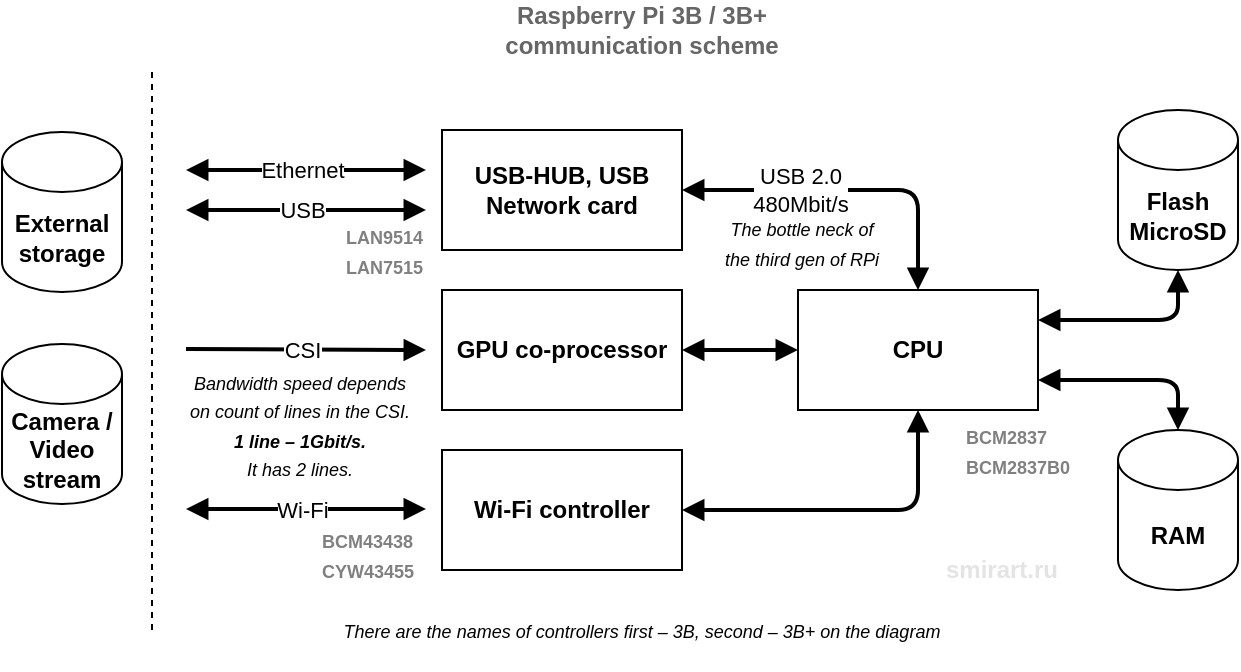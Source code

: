 <mxfile version="13.7.7" type="device" pages="3"><diagram id="jyDUFRlaNbo3-jTXP3JX" name="Page-1"><mxGraphModel dx="718" dy="484" grid="1" gridSize="10" guides="1" tooltips="1" connect="1" arrows="1" fold="1" page="1" pageScale="1" pageWidth="900" pageHeight="900" math="0" shadow="0"><root><mxCell id="0"/><mxCell id="1" parent="0"/><mxCell id="3PKw9dSGB1iMkOArTMqU-1" value="&lt;b&gt;CPU&lt;/b&gt;" style="rounded=0;whiteSpace=wrap;html=1;" parent="1" vertex="1"><mxGeometry x="438" y="310" width="120" height="60" as="geometry"/></mxCell><mxCell id="3PKw9dSGB1iMkOArTMqU-2" value="&lt;b&gt;GPU co-processor&lt;/b&gt;" style="rounded=0;whiteSpace=wrap;html=1;" parent="1" vertex="1"><mxGeometry x="260" y="310" width="120" height="60" as="geometry"/></mxCell><mxCell id="3PKw9dSGB1iMkOArTMqU-3" value="&lt;b&gt;Flash&lt;br&gt;MicroSD&lt;/b&gt;" style="shape=cylinder3;whiteSpace=wrap;html=1;boundedLbl=1;backgroundOutline=1;size=15;" parent="1" vertex="1"><mxGeometry x="598" y="220" width="60" height="80" as="geometry"/></mxCell><mxCell id="3PKw9dSGB1iMkOArTMqU-4" value="&lt;b&gt;RAM&lt;/b&gt;" style="shape=cylinder3;whiteSpace=wrap;html=1;boundedLbl=1;backgroundOutline=1;size=15;" parent="1" vertex="1"><mxGeometry x="598" y="380" width="60" height="80" as="geometry"/></mxCell><mxCell id="3PKw9dSGB1iMkOArTMqU-7" value="" style="endArrow=block;html=1;endFill=1;strokeWidth=2;startArrow=block;startFill=1;" parent="1" edge="1"><mxGeometry width="50" height="50" relative="1" as="geometry"><mxPoint x="132" y="250" as="sourcePoint"/><mxPoint x="252" y="250" as="targetPoint"/></mxGeometry></mxCell><mxCell id="3PKw9dSGB1iMkOArTMqU-8" value="Ethernet" style="edgeLabel;html=1;align=center;verticalAlign=middle;resizable=0;points=[];" parent="3PKw9dSGB1iMkOArTMqU-7" vertex="1" connectable="0"><mxGeometry x="-0.2" relative="1" as="geometry"><mxPoint x="10" as="offset"/></mxGeometry></mxCell><mxCell id="3PKw9dSGB1iMkOArTMqU-9" value="" style="endArrow=block;html=1;endFill=1;strokeWidth=2;startArrow=block;startFill=1;" parent="1" edge="1"><mxGeometry width="50" height="50" relative="1" as="geometry"><mxPoint x="132" y="270" as="sourcePoint"/><mxPoint x="252" y="270" as="targetPoint"/></mxGeometry></mxCell><mxCell id="3PKw9dSGB1iMkOArTMqU-10" value="USB" style="edgeLabel;html=1;align=center;verticalAlign=middle;resizable=0;points=[];" parent="3PKw9dSGB1iMkOArTMqU-9" vertex="1" connectable="0"><mxGeometry x="-0.2" relative="1" as="geometry"><mxPoint x="10" as="offset"/></mxGeometry></mxCell><mxCell id="3PKw9dSGB1iMkOArTMqU-11" value="" style="endArrow=block;html=1;endFill=1;strokeWidth=2;" parent="1" edge="1"><mxGeometry width="50" height="50" relative="1" as="geometry"><mxPoint x="132" y="339.5" as="sourcePoint"/><mxPoint x="252" y="340" as="targetPoint"/></mxGeometry></mxCell><mxCell id="3PKw9dSGB1iMkOArTMqU-12" value="CSI" style="edgeLabel;html=1;align=center;verticalAlign=middle;resizable=0;points=[];" parent="3PKw9dSGB1iMkOArTMqU-11" vertex="1" connectable="0"><mxGeometry x="-0.2" relative="1" as="geometry"><mxPoint x="10" y="0.3" as="offset"/></mxGeometry></mxCell><mxCell id="3PKw9dSGB1iMkOArTMqU-13" value="&lt;b&gt;USB-HUB, USB Network card&lt;/b&gt;" style="rounded=0;whiteSpace=wrap;html=1;" parent="1" vertex="1"><mxGeometry x="260" y="230" width="120" height="60" as="geometry"/></mxCell><mxCell id="3PKw9dSGB1iMkOArTMqU-14" value="" style="endArrow=block;html=1;entryX=0.5;entryY=0;entryDx=0;entryDy=0;exitX=1;exitY=0.5;exitDx=0;exitDy=0;strokeWidth=2;endFill=1;startArrow=block;startFill=1;" parent="1" source="3PKw9dSGB1iMkOArTMqU-13" target="3PKw9dSGB1iMkOArTMqU-1" edge="1"><mxGeometry width="50" height="50" relative="1" as="geometry"><mxPoint x="418" y="290" as="sourcePoint"/><mxPoint x="468" y="240" as="targetPoint"/><Array as="points"><mxPoint x="498" y="260"/></Array></mxGeometry></mxCell><mxCell id="3PKw9dSGB1iMkOArTMqU-20" value="USB 2.0&lt;br&gt;480Mbit/s" style="edgeLabel;html=1;align=center;verticalAlign=middle;resizable=0;points=[];" parent="3PKw9dSGB1iMkOArTMqU-14" vertex="1" connectable="0"><mxGeometry x="0.041" y="-2" relative="1" as="geometry"><mxPoint x="-29" y="-2" as="offset"/></mxGeometry></mxCell><mxCell id="3PKw9dSGB1iMkOArTMqU-15" value="" style="endArrow=block;startArrow=block;html=1;strokeWidth=2;startFill=1;endFill=1;entryX=0;entryY=0.5;entryDx=0;entryDy=0;exitX=1;exitY=0.5;exitDx=0;exitDy=0;" parent="1" source="3PKw9dSGB1iMkOArTMqU-2" target="3PKw9dSGB1iMkOArTMqU-1" edge="1"><mxGeometry width="50" height="50" relative="1" as="geometry"><mxPoint x="418" y="290" as="sourcePoint"/><mxPoint x="468" y="240" as="targetPoint"/><Array as="points"/></mxGeometry></mxCell><mxCell id="3PKw9dSGB1iMkOArTMqU-16" value="" style="endArrow=block;startArrow=block;html=1;strokeWidth=2;entryX=0.5;entryY=1;entryDx=0;entryDy=0;entryPerimeter=0;startFill=1;endFill=1;exitX=1;exitY=0.25;exitDx=0;exitDy=0;" parent="1" source="3PKw9dSGB1iMkOArTMqU-1" target="3PKw9dSGB1iMkOArTMqU-3" edge="1"><mxGeometry width="50" height="50" relative="1" as="geometry"><mxPoint x="498" y="230" as="sourcePoint"/><mxPoint x="468" y="240" as="targetPoint"/><Array as="points"><mxPoint x="628" y="325"/></Array></mxGeometry></mxCell><mxCell id="3PKw9dSGB1iMkOArTMqU-18" value="" style="endArrow=block;html=1;strokeWidth=2;endFill=1;exitX=0.5;exitY=0;exitDx=0;exitDy=0;exitPerimeter=0;startArrow=block;startFill=1;entryX=1;entryY=0.75;entryDx=0;entryDy=0;" parent="1" source="3PKw9dSGB1iMkOArTMqU-4" target="3PKw9dSGB1iMkOArTMqU-1" edge="1"><mxGeometry width="50" height="50" relative="1" as="geometry"><mxPoint x="538" y="210" as="sourcePoint"/><mxPoint x="578" y="230" as="targetPoint"/><Array as="points"><mxPoint x="628" y="355"/></Array></mxGeometry></mxCell><mxCell id="3PKw9dSGB1iMkOArTMqU-21" value="&lt;b&gt;External storage&lt;/b&gt;" style="shape=cylinder3;whiteSpace=wrap;html=1;boundedLbl=1;backgroundOutline=1;size=15;" parent="1" vertex="1"><mxGeometry x="40" y="231" width="60" height="80" as="geometry"/></mxCell><mxCell id="3PKw9dSGB1iMkOArTMqU-22" value="&lt;b&gt;Camera / Video&lt;br&gt;stream&lt;/b&gt;" style="shape=cylinder3;whiteSpace=wrap;html=1;boundedLbl=1;backgroundOutline=1;size=15;" parent="1" vertex="1"><mxGeometry x="40" y="337" width="60" height="80" as="geometry"/></mxCell><mxCell id="3PKw9dSGB1iMkOArTMqU-24" value="" style="endArrow=none;html=1;strokeWidth=1;dashed=1;" parent="1" edge="1"><mxGeometry width="50" height="50" relative="1" as="geometry"><mxPoint x="115" y="480" as="sourcePoint"/><mxPoint x="115" y="200" as="targetPoint"/></mxGeometry></mxCell><mxCell id="3PKw9dSGB1iMkOArTMqU-25" value="smirart.ru" style="text;html=1;strokeColor=none;fillColor=none;align=center;verticalAlign=middle;whiteSpace=wrap;rounded=0;fontStyle=1;textOpacity=10;" parent="1" vertex="1"><mxGeometry x="520" y="440" width="40" height="20" as="geometry"/></mxCell><mxCell id="3PKw9dSGB1iMkOArTMqU-27" value="&lt;font style=&quot;font-size: 9px&quot;&gt;&lt;i&gt;Bandwidth speed depends on count of lines in&amp;nbsp;the&amp;nbsp;CSI.&lt;br&gt;&lt;b&gt;1 line – 1Gbit/s.&lt;br&gt;&lt;/b&gt;It has 2 lines.&lt;/i&gt;&lt;br&gt;&lt;/font&gt;" style="text;html=1;strokeColor=none;fillColor=none;align=center;verticalAlign=middle;whiteSpace=wrap;rounded=0;" parent="1" vertex="1"><mxGeometry x="129" y="347" width="120" height="60" as="geometry"/></mxCell><mxCell id="3PKw9dSGB1iMkOArTMqU-28" value="&lt;font style=&quot;font-size: 9px&quot;&gt;&lt;i&gt;The bottle neck of the third gen of RPi&lt;/i&gt;&lt;/font&gt;" style="text;html=1;strokeColor=none;fillColor=none;align=center;verticalAlign=middle;whiteSpace=wrap;rounded=0;" parent="1" vertex="1"><mxGeometry x="400" y="266" width="80" height="40" as="geometry"/></mxCell><mxCell id="3PKw9dSGB1iMkOArTMqU-29" value="&lt;b&gt;&lt;font color=&quot;#666666&quot;&gt;Raspberry Pi 3B / 3B+ communication scheme&lt;/font&gt;&lt;/b&gt;" style="text;html=1;strokeColor=none;fillColor=none;align=center;verticalAlign=middle;whiteSpace=wrap;rounded=0;" parent="1" vertex="1"><mxGeometry x="270" y="170" width="180" height="20" as="geometry"/></mxCell><mxCell id="q78jQFibjeeY1qqIByIY-1" value="&lt;b&gt;Wi-Fi controller&lt;/b&gt;" style="rounded=0;whiteSpace=wrap;html=1;" parent="1" vertex="1"><mxGeometry x="260" y="390" width="120" height="60" as="geometry"/></mxCell><mxCell id="q78jQFibjeeY1qqIByIY-2" value="" style="endArrow=block;startArrow=block;html=1;strokeWidth=2;startFill=1;endFill=1;entryX=0.5;entryY=1;entryDx=0;entryDy=0;exitX=1;exitY=0.5;exitDx=0;exitDy=0;" parent="1" target="3PKw9dSGB1iMkOArTMqU-1" edge="1"><mxGeometry width="50" height="50" relative="1" as="geometry"><mxPoint x="380" y="420" as="sourcePoint"/><mxPoint x="538" y="370" as="targetPoint"/><Array as="points"><mxPoint x="498" y="420"/></Array></mxGeometry></mxCell><mxCell id="q78jQFibjeeY1qqIByIY-3" value="" style="endArrow=block;html=1;endFill=1;strokeWidth=2;startArrow=block;startFill=1;" parent="1" edge="1"><mxGeometry width="50" height="50" relative="1" as="geometry"><mxPoint x="132" y="419.5" as="sourcePoint"/><mxPoint x="252" y="419.5" as="targetPoint"/></mxGeometry></mxCell><mxCell id="q78jQFibjeeY1qqIByIY-4" value="Wi-Fi" style="edgeLabel;html=1;align=center;verticalAlign=middle;resizable=0;points=[];" parent="q78jQFibjeeY1qqIByIY-3" vertex="1" connectable="0"><mxGeometry x="-0.2" relative="1" as="geometry"><mxPoint x="10" as="offset"/></mxGeometry></mxCell><mxCell id="q78jQFibjeeY1qqIByIY-9" value="&lt;font style=&quot;font-size: 9px&quot; color=&quot;#808080&quot;&gt;&lt;b&gt;BCM2837&lt;br&gt;BCM2837B0&lt;/b&gt;&lt;/font&gt;" style="text;html=1;strokeColor=none;fillColor=none;align=left;verticalAlign=middle;whiteSpace=wrap;rounded=0;" parent="1" vertex="1"><mxGeometry x="520" y="380" width="62" height="20" as="geometry"/></mxCell><mxCell id="q78jQFibjeeY1qqIByIY-12" value="&lt;span style=&quot;font-size: 9px&quot;&gt;&lt;b&gt;&lt;font color=&quot;#808080&quot;&gt;LAN9514&lt;br&gt;LAN7515&lt;/font&gt;&lt;br&gt;&lt;/b&gt;&lt;/span&gt;" style="text;html=1;strokeColor=none;fillColor=none;align=left;verticalAlign=middle;whiteSpace=wrap;rounded=0;" parent="1" vertex="1"><mxGeometry x="210" y="280" width="62" height="20" as="geometry"/></mxCell><mxCell id="q78jQFibjeeY1qqIByIY-17" value="&lt;font style=&quot;font-size: 9px&quot;&gt;&lt;b&gt;&lt;font color=&quot;#808080&quot;&gt;BCM43438&lt;br&gt;CYW43455&lt;/font&gt;&lt;br&gt;&lt;/b&gt;&lt;/font&gt;" style="text;html=1;strokeColor=none;fillColor=none;align=left;verticalAlign=middle;whiteSpace=wrap;rounded=0;" parent="1" vertex="1"><mxGeometry x="198" y="432" width="62" height="20" as="geometry"/></mxCell><mxCell id="q78jQFibjeeY1qqIByIY-18" value="&lt;font style=&quot;font-size: 9px&quot;&gt;&lt;i&gt;There are the names of controllers first – 3B, second – 3B+ on the diagram&lt;/i&gt;&lt;/font&gt;" style="text;html=1;strokeColor=none;fillColor=none;align=center;verticalAlign=middle;whiteSpace=wrap;rounded=0;" parent="1" vertex="1"><mxGeometry x="120" y="460" width="480" height="40" as="geometry"/></mxCell></root></mxGraphModel></diagram><diagram id="5BNYqkuJpRVPFxHquFze" name="Page-2"><mxGraphModel dx="718" dy="484" grid="1" gridSize="10" guides="1" tooltips="1" connect="1" arrows="1" fold="1" page="1" pageScale="1" pageWidth="900" pageHeight="900" math="0" shadow="0"><root><mxCell id="gNnKE2vswTgDEV_hC51S-0"/><mxCell id="gNnKE2vswTgDEV_hC51S-1" parent="gNnKE2vswTgDEV_hC51S-0"/><mxCell id="gNnKE2vswTgDEV_hC51S-2" value="&lt;b&gt;CPU&lt;/b&gt;" style="rounded=0;whiteSpace=wrap;html=1;" parent="gNnKE2vswTgDEV_hC51S-1" vertex="1"><mxGeometry x="438" y="310" width="120" height="60" as="geometry"/></mxCell><mxCell id="gNnKE2vswTgDEV_hC51S-3" value="&lt;b&gt;GPU co-processor&lt;/b&gt;" style="rounded=0;whiteSpace=wrap;html=1;" parent="gNnKE2vswTgDEV_hC51S-1" vertex="1"><mxGeometry x="260" y="310" width="120" height="60" as="geometry"/></mxCell><mxCell id="gNnKE2vswTgDEV_hC51S-4" value="&lt;b&gt;Flash&lt;br&gt;MicroSD&lt;/b&gt;" style="shape=cylinder3;whiteSpace=wrap;html=1;boundedLbl=1;backgroundOutline=1;size=15;" parent="gNnKE2vswTgDEV_hC51S-1" vertex="1"><mxGeometry x="598" y="220" width="60" height="80" as="geometry"/></mxCell><mxCell id="gNnKE2vswTgDEV_hC51S-5" value="&lt;b&gt;RAM&lt;/b&gt;" style="shape=cylinder3;whiteSpace=wrap;html=1;boundedLbl=1;backgroundOutline=1;size=15;" parent="gNnKE2vswTgDEV_hC51S-1" vertex="1"><mxGeometry x="598" y="380" width="60" height="80" as="geometry"/></mxCell><mxCell id="gNnKE2vswTgDEV_hC51S-6" value="" style="endArrow=block;html=1;endFill=1;strokeWidth=2;startArrow=block;startFill=1;" parent="gNnKE2vswTgDEV_hC51S-1" edge="1"><mxGeometry width="50" height="50" relative="1" as="geometry"><mxPoint x="132" y="179.5" as="sourcePoint"/><mxPoint x="252" y="179.5" as="targetPoint"/></mxGeometry></mxCell><mxCell id="gNnKE2vswTgDEV_hC51S-7" value="Gigabit&lt;br&gt;Ethernet" style="edgeLabel;html=1;align=center;verticalAlign=middle;resizable=0;points=[];" parent="gNnKE2vswTgDEV_hC51S-6" vertex="1" connectable="0"><mxGeometry x="-0.2" relative="1" as="geometry"><mxPoint x="10" as="offset"/></mxGeometry></mxCell><mxCell id="gNnKE2vswTgDEV_hC51S-8" value="" style="endArrow=block;html=1;endFill=1;strokeWidth=2;startArrow=block;startFill=1;" parent="gNnKE2vswTgDEV_hC51S-1" edge="1"><mxGeometry width="50" height="50" relative="1" as="geometry"><mxPoint x="132" y="259.5" as="sourcePoint"/><mxPoint x="252" y="259.5" as="targetPoint"/></mxGeometry></mxCell><mxCell id="gNnKE2vswTgDEV_hC51S-9" value="USB 2.0 / 3.0" style="edgeLabel;html=1;align=center;verticalAlign=middle;resizable=0;points=[];" parent="gNnKE2vswTgDEV_hC51S-8" vertex="1" connectable="0"><mxGeometry x="-0.2" relative="1" as="geometry"><mxPoint x="10" as="offset"/></mxGeometry></mxCell><mxCell id="gNnKE2vswTgDEV_hC51S-10" value="" style="endArrow=block;html=1;endFill=1;strokeWidth=2;" parent="gNnKE2vswTgDEV_hC51S-1" edge="1"><mxGeometry width="50" height="50" relative="1" as="geometry"><mxPoint x="132" y="339.5" as="sourcePoint"/><mxPoint x="252" y="340" as="targetPoint"/></mxGeometry></mxCell><mxCell id="gNnKE2vswTgDEV_hC51S-11" value="CSI" style="edgeLabel;html=1;align=center;verticalAlign=middle;resizable=0;points=[];" parent="gNnKE2vswTgDEV_hC51S-10" vertex="1" connectable="0"><mxGeometry x="-0.2" relative="1" as="geometry"><mxPoint x="10" y="0.3" as="offset"/></mxGeometry></mxCell><mxCell id="gNnKE2vswTgDEV_hC51S-12" value="&lt;b&gt;USB&lt;br&gt;controller&lt;/b&gt;" style="rounded=0;whiteSpace=wrap;html=1;" parent="gNnKE2vswTgDEV_hC51S-1" vertex="1"><mxGeometry x="260" y="230" width="120" height="60" as="geometry"/></mxCell><mxCell id="gNnKE2vswTgDEV_hC51S-13" value="" style="endArrow=block;html=1;entryX=0.25;entryY=0;entryDx=0;entryDy=0;exitX=1;exitY=0.5;exitDx=0;exitDy=0;strokeWidth=2;endFill=1;startArrow=block;startFill=1;" parent="gNnKE2vswTgDEV_hC51S-1" source="gNnKE2vswTgDEV_hC51S-12" target="gNnKE2vswTgDEV_hC51S-2" edge="1"><mxGeometry width="50" height="50" relative="1" as="geometry"><mxPoint x="418" y="290" as="sourcePoint"/><mxPoint x="468" y="240" as="targetPoint"/><Array as="points"><mxPoint x="468" y="260"/></Array></mxGeometry></mxCell><mxCell id="WGaf5l5jjijwr7bbpFy9-0" value="PCI Express" style="edgeLabel;html=1;align=center;verticalAlign=middle;resizable=0;points=[];" vertex="1" connectable="0" parent="gNnKE2vswTgDEV_hC51S-13"><mxGeometry x="-0.333" y="2" relative="1" as="geometry"><mxPoint y="-8" as="offset"/></mxGeometry></mxCell><mxCell id="gNnKE2vswTgDEV_hC51S-15" value="" style="endArrow=block;startArrow=block;html=1;strokeWidth=2;startFill=1;endFill=1;entryX=0;entryY=0.5;entryDx=0;entryDy=0;exitX=1;exitY=0.5;exitDx=0;exitDy=0;" parent="gNnKE2vswTgDEV_hC51S-1" source="gNnKE2vswTgDEV_hC51S-3" target="gNnKE2vswTgDEV_hC51S-2" edge="1"><mxGeometry width="50" height="50" relative="1" as="geometry"><mxPoint x="418" y="290" as="sourcePoint"/><mxPoint x="468" y="240" as="targetPoint"/><Array as="points"/></mxGeometry></mxCell><mxCell id="gNnKE2vswTgDEV_hC51S-16" value="" style="endArrow=block;startArrow=block;html=1;strokeWidth=2;entryX=0.5;entryY=1;entryDx=0;entryDy=0;entryPerimeter=0;startFill=1;endFill=1;exitX=1;exitY=0.25;exitDx=0;exitDy=0;" parent="gNnKE2vswTgDEV_hC51S-1" source="gNnKE2vswTgDEV_hC51S-2" target="gNnKE2vswTgDEV_hC51S-4" edge="1"><mxGeometry width="50" height="50" relative="1" as="geometry"><mxPoint x="498" y="230" as="sourcePoint"/><mxPoint x="468" y="240" as="targetPoint"/><Array as="points"><mxPoint x="628" y="325"/></Array></mxGeometry></mxCell><mxCell id="gNnKE2vswTgDEV_hC51S-17" value="" style="endArrow=block;html=1;strokeWidth=2;endFill=1;exitX=0.5;exitY=0;exitDx=0;exitDy=0;exitPerimeter=0;startArrow=block;startFill=1;entryX=1;entryY=0.75;entryDx=0;entryDy=0;" parent="gNnKE2vswTgDEV_hC51S-1" source="gNnKE2vswTgDEV_hC51S-5" target="gNnKE2vswTgDEV_hC51S-2" edge="1"><mxGeometry width="50" height="50" relative="1" as="geometry"><mxPoint x="538" y="210" as="sourcePoint"/><mxPoint x="578" y="230" as="targetPoint"/><Array as="points"><mxPoint x="628" y="355"/></Array></mxGeometry></mxCell><mxCell id="gNnKE2vswTgDEV_hC51S-18" value="&lt;b&gt;External storage&lt;/b&gt;" style="shape=cylinder3;whiteSpace=wrap;html=1;boundedLbl=1;backgroundOutline=1;size=15;" parent="gNnKE2vswTgDEV_hC51S-1" vertex="1"><mxGeometry x="40" y="180" width="60" height="80" as="geometry"/></mxCell><mxCell id="gNnKE2vswTgDEV_hC51S-19" value="&lt;b&gt;Camera / Video&lt;br&gt;stream&lt;/b&gt;" style="shape=cylinder3;whiteSpace=wrap;html=1;boundedLbl=1;backgroundOutline=1;size=15;" parent="gNnKE2vswTgDEV_hC51S-1" vertex="1"><mxGeometry x="40" y="337" width="60" height="80" as="geometry"/></mxCell><mxCell id="gNnKE2vswTgDEV_hC51S-20" value="" style="endArrow=none;html=1;strokeWidth=1;dashed=1;" parent="gNnKE2vswTgDEV_hC51S-1" edge="1"><mxGeometry width="50" height="50" relative="1" as="geometry"><mxPoint x="115" y="460" as="sourcePoint"/><mxPoint x="115" y="120" as="targetPoint"/></mxGeometry></mxCell><mxCell id="gNnKE2vswTgDEV_hC51S-21" value="smirart.ru" style="text;html=1;strokeColor=none;fillColor=none;align=center;verticalAlign=middle;whiteSpace=wrap;rounded=0;fontStyle=1;textOpacity=10;" parent="gNnKE2vswTgDEV_hC51S-1" vertex="1"><mxGeometry x="520" y="440" width="40" height="20" as="geometry"/></mxCell><mxCell id="gNnKE2vswTgDEV_hC51S-22" value="&lt;font style=&quot;font-size: 9px&quot;&gt;&lt;i&gt;Bandwidth speed depends on count of lines in&amp;nbsp;the&amp;nbsp;CSI.&lt;br&gt;&lt;b&gt;1 line – 1Gbit/s.&lt;br&gt;&lt;/b&gt;It has 2 lines.&lt;/i&gt;&lt;br&gt;&lt;/font&gt;" style="text;html=1;strokeColor=none;fillColor=none;align=center;verticalAlign=middle;whiteSpace=wrap;rounded=0;" parent="gNnKE2vswTgDEV_hC51S-1" vertex="1"><mxGeometry x="129" y="347" width="120" height="60" as="geometry"/></mxCell><mxCell id="gNnKE2vswTgDEV_hC51S-24" value="&lt;b&gt;&lt;font color=&quot;#666666&quot;&gt;Raspberry Pi 4B communication scheme&lt;/font&gt;&lt;/b&gt;" style="text;html=1;strokeColor=none;fillColor=none;align=center;verticalAlign=middle;whiteSpace=wrap;rounded=0;" parent="gNnKE2vswTgDEV_hC51S-1" vertex="1"><mxGeometry x="270" y="100" width="180" height="20" as="geometry"/></mxCell><mxCell id="gNnKE2vswTgDEV_hC51S-25" value="&lt;b&gt;Wi-Fi controller&lt;/b&gt;" style="rounded=0;whiteSpace=wrap;html=1;" parent="gNnKE2vswTgDEV_hC51S-1" vertex="1"><mxGeometry x="260" y="390" width="120" height="60" as="geometry"/></mxCell><mxCell id="gNnKE2vswTgDEV_hC51S-26" value="" style="endArrow=block;startArrow=block;html=1;strokeWidth=2;startFill=1;endFill=1;entryX=0.5;entryY=1;entryDx=0;entryDy=0;exitX=1;exitY=0.5;exitDx=0;exitDy=0;" parent="gNnKE2vswTgDEV_hC51S-1" target="gNnKE2vswTgDEV_hC51S-2" edge="1"><mxGeometry width="50" height="50" relative="1" as="geometry"><mxPoint x="380" y="420" as="sourcePoint"/><mxPoint x="538" y="370" as="targetPoint"/><Array as="points"><mxPoint x="498" y="420"/></Array></mxGeometry></mxCell><mxCell id="gNnKE2vswTgDEV_hC51S-27" value="" style="endArrow=block;html=1;endFill=1;strokeWidth=2;startArrow=block;startFill=1;" parent="gNnKE2vswTgDEV_hC51S-1" edge="1"><mxGeometry width="50" height="50" relative="1" as="geometry"><mxPoint x="132" y="419.5" as="sourcePoint"/><mxPoint x="252" y="419.5" as="targetPoint"/></mxGeometry></mxCell><mxCell id="gNnKE2vswTgDEV_hC51S-28" value="Wi-Fi" style="edgeLabel;html=1;align=center;verticalAlign=middle;resizable=0;points=[];" parent="gNnKE2vswTgDEV_hC51S-27" vertex="1" connectable="0"><mxGeometry x="-0.2" relative="1" as="geometry"><mxPoint x="10" as="offset"/></mxGeometry></mxCell><mxCell id="gNnKE2vswTgDEV_hC51S-29" value="&lt;font style=&quot;font-size: 9px&quot; color=&quot;#808080&quot;&gt;&lt;b&gt;BCM2711&lt;/b&gt;&lt;/font&gt;" style="text;html=1;strokeColor=none;fillColor=none;align=left;verticalAlign=middle;whiteSpace=wrap;rounded=0;" parent="gNnKE2vswTgDEV_hC51S-1" vertex="1"><mxGeometry x="520" y="374" width="60" height="20" as="geometry"/></mxCell><mxCell id="gNnKE2vswTgDEV_hC51S-30" value="&lt;span style=&quot;font-size: 9px&quot;&gt;&lt;b&gt;&lt;font color=&quot;#808080&quot;&gt;&lt;span&gt;VLI VL805&lt;/span&gt;&lt;/font&gt;&lt;br&gt;&lt;/b&gt;&lt;/span&gt;" style="text;html=1;strokeColor=none;fillColor=none;align=left;verticalAlign=middle;whiteSpace=wrap;rounded=0;" parent="gNnKE2vswTgDEV_hC51S-1" vertex="1"><mxGeometry x="204" y="270" width="50" height="20" as="geometry"/></mxCell><mxCell id="gNnKE2vswTgDEV_hC51S-31" value="&lt;font style=&quot;font-size: 9px&quot;&gt;&lt;b&gt;&lt;font color=&quot;#808080&quot;&gt;CYW43455&lt;/font&gt;&lt;br&gt;&lt;/b&gt;&lt;/font&gt;" style="text;html=1;strokeColor=none;fillColor=none;align=left;verticalAlign=middle;whiteSpace=wrap;rounded=0;" parent="gNnKE2vswTgDEV_hC51S-1" vertex="1"><mxGeometry x="202" y="430" width="52" height="20" as="geometry"/></mxCell><mxCell id="gNnKE2vswTgDEV_hC51S-33" value="&lt;b&gt;Ethernet&lt;br&gt;controller&lt;/b&gt;" style="rounded=0;whiteSpace=wrap;html=1;" parent="gNnKE2vswTgDEV_hC51S-1" vertex="1"><mxGeometry x="260" y="150" width="120" height="60" as="geometry"/></mxCell><mxCell id="gNnKE2vswTgDEV_hC51S-34" value="" style="endArrow=block;html=1;entryX=0.75;entryY=0;entryDx=0;entryDy=0;exitX=1;exitY=0.5;exitDx=0;exitDy=0;strokeWidth=2;endFill=1;startArrow=block;startFill=1;" parent="gNnKE2vswTgDEV_hC51S-1" source="gNnKE2vswTgDEV_hC51S-33" target="gNnKE2vswTgDEV_hC51S-2" edge="1"><mxGeometry width="50" height="50" relative="1" as="geometry"><mxPoint x="390" y="270" as="sourcePoint"/><mxPoint x="478" y="320" as="targetPoint"/><Array as="points"><mxPoint x="528" y="180"/></Array></mxGeometry></mxCell><mxCell id="gNnKE2vswTgDEV_hC51S-36" value="&lt;font style=&quot;font-size: 9px&quot; color=&quot;#808080&quot;&gt;&lt;b&gt;BCM52413PE&lt;br&gt;&lt;/b&gt;&lt;/font&gt;" style="text;html=1;strokeColor=none;fillColor=none;align=left;verticalAlign=middle;whiteSpace=wrap;rounded=0;" parent="gNnKE2vswTgDEV_hC51S-1" vertex="1"><mxGeometry x="192" y="190" width="62" height="20" as="geometry"/></mxCell></root></mxGraphModel></diagram><diagram id="xmmxOMZ8voG1rc-tTGnY" name="Page-3"><mxGraphModel dx="718" dy="484" grid="1" gridSize="10" guides="1" tooltips="1" connect="1" arrows="1" fold="1" page="1" pageScale="1" pageWidth="900" pageHeight="900" math="0" shadow="0"><root><mxCell id="TFPNy690vvPmAAjCJTJm-0"/><mxCell id="TFPNy690vvPmAAjCJTJm-1" parent="TFPNy690vvPmAAjCJTJm-0"/><mxCell id="TFPNy690vvPmAAjCJTJm-2" value="" style="endArrow=block;html=1;endFill=1;strokeWidth=3;" parent="TFPNy690vvPmAAjCJTJm-1" edge="1"><mxGeometry width="50" height="50" relative="1" as="geometry"><mxPoint x="240" y="360" as="sourcePoint"/><mxPoint x="780" y="360" as="targetPoint"/></mxGeometry></mxCell><mxCell id="TFPNy690vvPmAAjCJTJm-7" value="" style="endArrow=none;html=1;strokeWidth=2;" parent="TFPNy690vvPmAAjCJTJm-1" edge="1"><mxGeometry width="50" height="50" relative="1" as="geometry"><mxPoint x="740" y="350" as="sourcePoint"/><mxPoint x="740" y="370" as="targetPoint"/></mxGeometry></mxCell><mxCell id="TFPNy690vvPmAAjCJTJm-9" value="" style="endArrow=none;html=1;strokeWidth=2;" parent="TFPNy690vvPmAAjCJTJm-1" edge="1"><mxGeometry width="50" height="50" relative="1" as="geometry"><mxPoint x="540.0" y="350" as="sourcePoint"/><mxPoint x="540.0" y="370" as="targetPoint"/></mxGeometry></mxCell><mxCell id="TFPNy690vvPmAAjCJTJm-10" value="" style="endArrow=none;html=1;strokeWidth=2;" parent="TFPNy690vvPmAAjCJTJm-1" edge="1"><mxGeometry width="50" height="50" relative="1" as="geometry"><mxPoint x="320.0" y="350" as="sourcePoint"/><mxPoint x="320.0" y="370" as="targetPoint"/></mxGeometry></mxCell><mxCell id="TFPNy690vvPmAAjCJTJm-11" value="" style="endArrow=none;html=1;strokeWidth=2;" parent="TFPNy690vvPmAAjCJTJm-1" edge="1"><mxGeometry width="50" height="50" relative="1" as="geometry"><mxPoint x="440.0" y="350" as="sourcePoint"/><mxPoint x="440.0" y="370" as="targetPoint"/></mxGeometry></mxCell><mxCell id="TFPNy690vvPmAAjCJTJm-12" value="" style="endArrow=none;html=1;strokeWidth=2;" parent="TFPNy690vvPmAAjCJTJm-1" edge="1"><mxGeometry width="50" height="50" relative="1" as="geometry"><mxPoint x="240.0" y="350" as="sourcePoint"/><mxPoint x="240.0" y="370" as="targetPoint"/></mxGeometry></mxCell><mxCell id="TFPNy690vvPmAAjCJTJm-13" value="" style="endArrow=none;html=1;strokeWidth=2;" parent="TFPNy690vvPmAAjCJTJm-1" edge="1"><mxGeometry width="50" height="50" relative="1" as="geometry"><mxPoint x="380.0" y="350" as="sourcePoint"/><mxPoint x="380.0" y="370" as="targetPoint"/></mxGeometry></mxCell><mxCell id="TFPNy690vvPmAAjCJTJm-14" value="" style="endArrow=none;html=1;strokeWidth=2;" parent="TFPNy690vvPmAAjCJTJm-1" edge="1"><mxGeometry width="50" height="50" relative="1" as="geometry"><mxPoint x="260.0" y="350" as="sourcePoint"/><mxPoint x="260.0" y="370" as="targetPoint"/></mxGeometry></mxCell><mxCell id="TFPNy690vvPmAAjCJTJm-17" value="&lt;b&gt;&lt;font style=&quot;font-size: 10px&quot;&gt;5Gbit/s&lt;/font&gt;&lt;/b&gt;" style="text;html=1;strokeColor=none;fillColor=none;align=center;verticalAlign=middle;whiteSpace=wrap;rounded=0;" parent="TFPNy690vvPmAAjCJTJm-1" vertex="1"><mxGeometry x="720" y="370" width="40" height="20" as="geometry"/></mxCell><mxCell id="TFPNy690vvPmAAjCJTJm-18" value="&lt;b&gt;&lt;font style=&quot;font-size: 10px&quot;&gt;3Gbit/s&lt;/font&gt;&lt;/b&gt;" style="text;html=1;strokeColor=none;fillColor=none;align=center;verticalAlign=middle;whiteSpace=wrap;rounded=0;" parent="TFPNy690vvPmAAjCJTJm-1" vertex="1"><mxGeometry x="520" y="370" width="40" height="20" as="geometry"/></mxCell><mxCell id="TFPNy690vvPmAAjCJTJm-19" value="&lt;b&gt;&lt;font style=&quot;font-size: 10px&quot;&gt;2Gbit/s&lt;/font&gt;&lt;/b&gt;" style="text;html=1;strokeColor=none;fillColor=none;align=center;verticalAlign=middle;whiteSpace=wrap;rounded=0;" parent="TFPNy690vvPmAAjCJTJm-1" vertex="1"><mxGeometry x="420" y="370" width="40" height="20" as="geometry"/></mxCell><mxCell id="TFPNy690vvPmAAjCJTJm-20" value="&lt;b&gt;&lt;font style=&quot;font-size: 10px&quot;&gt;1.5Gbit/s&lt;/font&gt;&lt;/b&gt;" style="text;html=1;strokeColor=none;fillColor=none;align=center;verticalAlign=middle;whiteSpace=wrap;rounded=0;" parent="TFPNy690vvPmAAjCJTJm-1" vertex="1"><mxGeometry x="360" y="370" width="40" height="20" as="geometry"/></mxCell><mxCell id="TFPNy690vvPmAAjCJTJm-21" value="&lt;b&gt;&lt;font style=&quot;font-size: 10px&quot;&gt;1Gbit/s&lt;/font&gt;&lt;/b&gt;" style="text;html=1;strokeColor=none;fillColor=none;align=center;verticalAlign=middle;whiteSpace=wrap;rounded=0;" parent="TFPNy690vvPmAAjCJTJm-1" vertex="1"><mxGeometry x="300" y="370" width="40" height="20" as="geometry"/></mxCell><mxCell id="TFPNy690vvPmAAjCJTJm-22" value="&lt;b&gt;&lt;font style=&quot;font-size: 10px&quot;&gt;500Mbit/s&lt;/font&gt;&lt;/b&gt;" style="text;html=1;strokeColor=none;fillColor=none;align=center;verticalAlign=middle;whiteSpace=wrap;rounded=0;" parent="TFPNy690vvPmAAjCJTJm-1" vertex="1"><mxGeometry x="254" y="370" width="40" height="20" as="geometry"/></mxCell><mxCell id="TFPNy690vvPmAAjCJTJm-23" value="&lt;b&gt;&lt;font style=&quot;font-size: 10px&quot;&gt;0&lt;br&gt;&lt;/font&gt;&lt;/b&gt;" style="text;html=1;strokeColor=none;fillColor=none;align=center;verticalAlign=middle;whiteSpace=wrap;rounded=0;" parent="TFPNy690vvPmAAjCJTJm-1" vertex="1"><mxGeometry x="235" y="370" width="10" height="20" as="geometry"/></mxCell><mxCell id="TFPNy690vvPmAAjCJTJm-38" value="" style="endArrow=none;html=1;endFill=0;strokeWidth=3;" parent="TFPNy690vvPmAAjCJTJm-1" edge="1"><mxGeometry width="50" height="50" relative="1" as="geometry"><mxPoint x="240" y="260" as="sourcePoint"/><mxPoint x="440" y="260" as="targetPoint"/></mxGeometry></mxCell><mxCell id="TFPNy690vvPmAAjCJTJm-39" value="" style="endArrow=none;html=1;strokeWidth=2;" parent="TFPNy690vvPmAAjCJTJm-1" edge="1"><mxGeometry width="50" height="50" relative="1" as="geometry"><mxPoint x="439.5" y="250" as="sourcePoint"/><mxPoint x="439.5" y="270" as="targetPoint"/></mxGeometry></mxCell><mxCell id="TFPNy690vvPmAAjCJTJm-40" value="" style="endArrow=none;html=1;strokeWidth=2;" parent="TFPNy690vvPmAAjCJTJm-1" edge="1"><mxGeometry width="50" height="50" relative="1" as="geometry"><mxPoint x="430.0" y="250" as="sourcePoint"/><mxPoint x="430.0" y="270" as="targetPoint"/></mxGeometry></mxCell><mxCell id="TFPNy690vvPmAAjCJTJm-41" value="" style="endArrow=none;html=1;strokeWidth=2;" parent="TFPNy690vvPmAAjCJTJm-1" edge="1"><mxGeometry width="50" height="50" relative="1" as="geometry"><mxPoint x="280.0" y="250" as="sourcePoint"/><mxPoint x="280.0" y="270" as="targetPoint"/></mxGeometry></mxCell><mxCell id="TFPNy690vvPmAAjCJTJm-43" value="" style="endArrow=none;html=1;strokeWidth=2;" parent="TFPNy690vvPmAAjCJTJm-1" edge="1"><mxGeometry width="50" height="50" relative="1" as="geometry"><mxPoint x="240.0" y="250" as="sourcePoint"/><mxPoint x="240.0" y="270" as="targetPoint"/></mxGeometry></mxCell><mxCell id="TFPNy690vvPmAAjCJTJm-45" value="" style="endArrow=none;html=1;strokeWidth=2;" parent="TFPNy690vvPmAAjCJTJm-1" edge="1"><mxGeometry width="50" height="50" relative="1" as="geometry"><mxPoint x="259.0" y="250" as="sourcePoint"/><mxPoint x="259.0" y="270" as="targetPoint"/></mxGeometry></mxCell><mxCell id="TFPNy690vvPmAAjCJTJm-46" value="&lt;b&gt;&lt;font style=&quot;font-size: 10px&quot;&gt;500Mbit/s&lt;/font&gt;&lt;/b&gt;" style="text;html=1;strokeColor=none;fillColor=none;align=center;verticalAlign=middle;whiteSpace=wrap;rounded=0;" parent="TFPNy690vvPmAAjCJTJm-1" vertex="1"><mxGeometry x="440" y="270" width="40" height="20" as="geometry"/></mxCell><mxCell id="TFPNy690vvPmAAjCJTJm-47" value="&lt;b&gt;&lt;font style=&quot;font-size: 10px&quot;&gt;480Mbit/s&lt;/font&gt;&lt;/b&gt;" style="text;html=1;strokeColor=none;fillColor=none;align=center;verticalAlign=middle;whiteSpace=wrap;rounded=0;" parent="TFPNy690vvPmAAjCJTJm-1" vertex="1"><mxGeometry x="390" y="270" width="40" height="20" as="geometry"/></mxCell><mxCell id="TFPNy690vvPmAAjCJTJm-50" value="&lt;b&gt;&lt;font style=&quot;font-size: 10px&quot;&gt;100Mbit/s&lt;/font&gt;&lt;/b&gt;" style="text;html=1;strokeColor=none;fillColor=none;align=center;verticalAlign=middle;whiteSpace=wrap;rounded=0;" parent="TFPNy690vvPmAAjCJTJm-1" vertex="1"><mxGeometry x="278" y="270" width="40" height="20" as="geometry"/></mxCell><mxCell id="TFPNy690vvPmAAjCJTJm-51" value="&lt;b&gt;&lt;font style=&quot;font-size: 10px&quot;&gt;50Mbit/s&lt;/font&gt;&lt;/b&gt;" style="text;html=1;strokeColor=none;fillColor=none;align=center;verticalAlign=middle;whiteSpace=wrap;rounded=0;" parent="TFPNy690vvPmAAjCJTJm-1" vertex="1"><mxGeometry x="233" y="270" width="40" height="20" as="geometry"/></mxCell><mxCell id="TFPNy690vvPmAAjCJTJm-55" value="&lt;font style=&quot;font-size: 10px&quot;&gt;&lt;b&gt;1 FPS&lt;/b&gt;&lt;/font&gt;" style="text;html=1;strokeColor=none;fillColor=none;align=center;verticalAlign=middle;whiteSpace=wrap;rounded=0;" parent="TFPNy690vvPmAAjCJTJm-1" vertex="1"><mxGeometry x="235" y="230" width="40" height="20" as="geometry"/></mxCell><mxCell id="TFPNy690vvPmAAjCJTJm-56" value="&lt;font style=&quot;font-size: 10px&quot;&gt;&lt;b&gt;10&amp;nbsp;FPS&lt;/b&gt;&lt;/font&gt;" style="text;html=1;strokeColor=none;fillColor=none;align=center;verticalAlign=middle;whiteSpace=wrap;rounded=0;" parent="TFPNy690vvPmAAjCJTJm-1" vertex="1"><mxGeometry x="240" y="330" width="40" height="20" as="geometry"/></mxCell><mxCell id="TFPNy690vvPmAAjCJTJm-57" value="&lt;font style=&quot;font-size: 10px&quot;&gt;&lt;b&gt;30&amp;nbsp;FPS&lt;/b&gt;&lt;/font&gt;" style="text;html=1;strokeColor=none;fillColor=none;align=center;verticalAlign=middle;whiteSpace=wrap;rounded=0;" parent="TFPNy690vvPmAAjCJTJm-1" vertex="1"><mxGeometry x="360" y="330" width="40" height="20" as="geometry"/></mxCell><mxCell id="TFPNy690vvPmAAjCJTJm-58" value="&lt;font style=&quot;font-size: 10px&quot;&gt;&lt;b&gt;40&amp;nbsp;FPS&lt;/b&gt;&lt;/font&gt;" style="text;html=1;strokeColor=none;fillColor=none;align=center;verticalAlign=middle;whiteSpace=wrap;rounded=0;" parent="TFPNy690vvPmAAjCJTJm-1" vertex="1"><mxGeometry x="420" y="330" width="40" height="20" as="geometry"/></mxCell><mxCell id="TFPNy690vvPmAAjCJTJm-59" value="&lt;font style=&quot;font-size: 10px&quot;&gt;&lt;b&gt;60&amp;nbsp;FPS&lt;/b&gt;&lt;/font&gt;" style="text;html=1;strokeColor=none;fillColor=none;align=center;verticalAlign=middle;whiteSpace=wrap;rounded=0;" parent="TFPNy690vvPmAAjCJTJm-1" vertex="1"><mxGeometry x="520" y="330" width="40" height="20" as="geometry"/></mxCell><mxCell id="TFPNy690vvPmAAjCJTJm-60" value="&lt;font size=&quot;1&quot;&gt;&lt;b&gt;Fast Ethernet&lt;/b&gt;&lt;/font&gt;" style="text;html=1;strokeColor=none;fillColor=none;align=left;verticalAlign=middle;whiteSpace=wrap;rounded=0;" parent="TFPNy690vvPmAAjCJTJm-1" vertex="1"><mxGeometry x="272" y="223" width="40" height="20" as="geometry"/></mxCell><mxCell id="TFPNy690vvPmAAjCJTJm-61" value="&lt;font size=&quot;1&quot;&gt;&lt;b&gt;Gigabit Ethernet&lt;/b&gt;&lt;/font&gt;" style="text;html=1;strokeColor=none;fillColor=none;align=left;verticalAlign=middle;whiteSpace=wrap;rounded=0;" parent="TFPNy690vvPmAAjCJTJm-1" vertex="1"><mxGeometry x="300" y="320" width="40" height="20" as="geometry"/></mxCell><mxCell id="TFPNy690vvPmAAjCJTJm-62" value="&lt;font style=&quot;font-size: 10px&quot;&gt;&lt;b&gt;10&amp;nbsp;FPS&lt;/b&gt;&lt;/font&gt;" style="text;html=1;strokeColor=none;fillColor=none;align=center;verticalAlign=middle;whiteSpace=wrap;rounded=0;" parent="TFPNy690vvPmAAjCJTJm-1" vertex="1"><mxGeometry x="434" y="230" width="40" height="20" as="geometry"/></mxCell><mxCell id="TFPNy690vvPmAAjCJTJm-63" value="&lt;font size=&quot;1&quot;&gt;&lt;b&gt;USB 2.0&lt;/b&gt;&lt;/font&gt;" style="text;html=1;strokeColor=none;fillColor=none;align=center;verticalAlign=middle;whiteSpace=wrap;rounded=0;" parent="TFPNy690vvPmAAjCJTJm-1" vertex="1"><mxGeometry x="393" y="230" width="40" height="20" as="geometry"/></mxCell><mxCell id="TFPNy690vvPmAAjCJTJm-65" value="" style="endArrow=none;html=1;strokeWidth=1;exitX=0;exitY=1;exitDx=0;exitDy=0;strokeColor=#FF3333;dashed=1;" parent="TFPNy690vvPmAAjCJTJm-1" source="TFPNy690vvPmAAjCJTJm-56" edge="1"><mxGeometry width="50" height="50" relative="1" as="geometry"><mxPoint x="440" y="440" as="sourcePoint"/><mxPoint x="240" y="270" as="targetPoint"/></mxGeometry></mxCell><mxCell id="TFPNy690vvPmAAjCJTJm-66" value="" style="endArrow=none;html=1;strokeWidth=1;strokeColor=#FF3333;dashed=1;exitX=0.5;exitY=1;exitDx=0;exitDy=0;" parent="TFPNy690vvPmAAjCJTJm-1" source="TFPNy690vvPmAAjCJTJm-56" edge="1"><mxGeometry width="50" height="50" relative="1" as="geometry"><mxPoint x="240" y="350" as="sourcePoint"/><mxPoint x="440" y="270" as="targetPoint"/></mxGeometry></mxCell><mxCell id="TFPNy690vvPmAAjCJTJm-70" value="&lt;font size=&quot;1&quot;&gt;&lt;b&gt;USB 3.0&lt;/b&gt;&lt;/font&gt;" style="text;html=1;strokeColor=none;fillColor=none;align=center;verticalAlign=middle;whiteSpace=wrap;rounded=0;" parent="TFPNy690vvPmAAjCJTJm-1" vertex="1"><mxGeometry x="715" y="330" width="50" height="20" as="geometry"/></mxCell><mxCell id="ZVuvTtwnSlJLevZ6zcFj-0" value="&lt;span style=&quot;font-size: 9px&quot;&gt;&lt;i&gt;FPS – FullHD frame per second (every pixel by a 3 byte)&lt;/i&gt;&lt;/span&gt;" style="text;html=1;strokeColor=none;fillColor=none;align=center;verticalAlign=middle;whiteSpace=wrap;rounded=0;" parent="TFPNy690vvPmAAjCJTJm-1" vertex="1"><mxGeometry x="240" y="380" width="480" height="40" as="geometry"/></mxCell><mxCell id="vgR_iOAkG4zGnBCwSA92-0" value="smirart.ru" style="text;html=1;strokeColor=none;fillColor=none;align=center;verticalAlign=middle;whiteSpace=wrap;rounded=0;fontStyle=1;textOpacity=10;" parent="TFPNy690vvPmAAjCJTJm-1" vertex="1"><mxGeometry x="640" y="380" width="40" height="20" as="geometry"/></mxCell></root></mxGraphModel></diagram></mxfile>